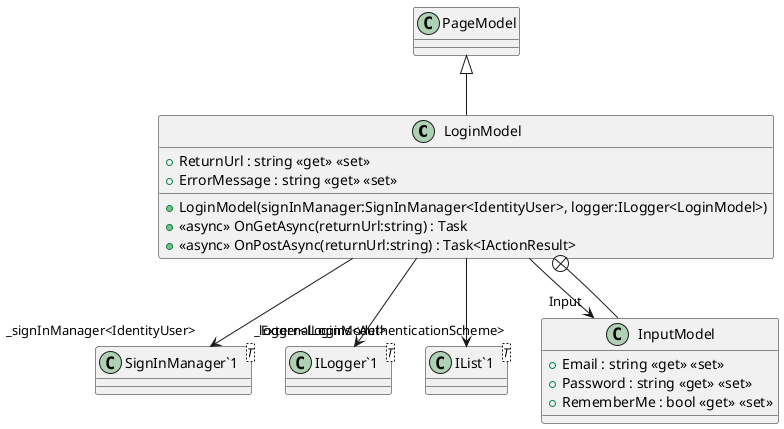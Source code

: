 @startuml
class LoginModel {
    + LoginModel(signInManager:SignInManager<IdentityUser>, logger:ILogger<LoginModel>)
    + ReturnUrl : string <<get>> <<set>>
    + ErrorMessage : string <<get>> <<set>>
    + <<async>> OnGetAsync(returnUrl:string) : Task
    + <<async>> OnPostAsync(returnUrl:string) : Task<IActionResult>
}
class "SignInManager`1"<T> {
}
class "ILogger`1"<T> {
}
class "IList`1"<T> {
}
class InputModel {
    + Email : string <<get>> <<set>>
    + Password : string <<get>> <<set>>
    + RememberMe : bool <<get>> <<set>>
}
PageModel <|-- LoginModel
LoginModel --> "_signInManager<IdentityUser>" "SignInManager`1"
LoginModel --> "_logger<LoginModel>" "ILogger`1"
LoginModel --> "Input" InputModel
LoginModel --> "ExternalLogins<AuthenticationScheme>" "IList`1"
LoginModel +-- InputModel
@enduml
